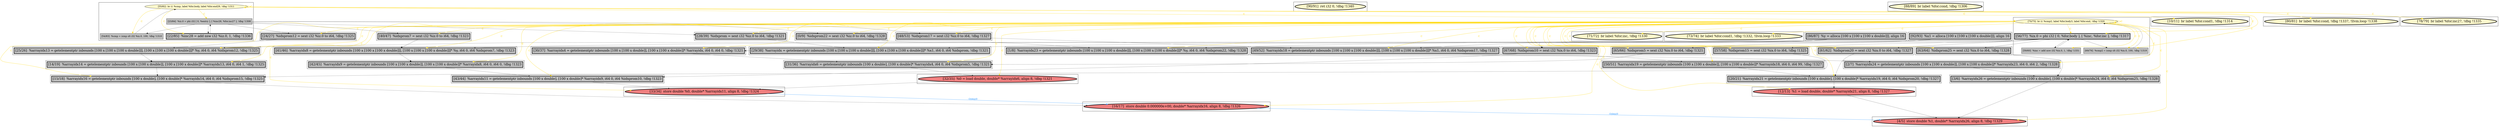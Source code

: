 
digraph G {



node208->node232 [style=solid,color=gold,label="C",penwidth=1.0,fontcolor=gold ]
node208->node228 [style=solid,color=gold,label="C",penwidth=1.0,fontcolor=gold ]
node208->node227 [style=solid,color=gold,label="C",penwidth=1.0,fontcolor=gold ]
node237->node207 [style=solid,color=gold,label="C",penwidth=1.0,fontcolor=gold ]
node208->node235 [style=solid,color=gold,label="C",penwidth=1.0,fontcolor=gold ]
node235->node225 [style=solid,color=black,label="",penwidth=0.5,fontcolor=black ]
node239->node238 [style=solid,color=black,label="",penwidth=0.5,fontcolor=black ]
node208->node218 [style=solid,color=gold,label="C",penwidth=1.0,fontcolor=gold ]
node209->node201 [style=solid,color=black,label="",penwidth=0.5,fontcolor=black ]
node208->node205 [style=solid,color=gold,label="C",penwidth=1.0,fontcolor=gold ]
node208->node234 [style=solid,color=gold,label="C",penwidth=1.0,fontcolor=gold ]
node208->node233 [style=solid,color=gold,label="C",penwidth=1.0,fontcolor=gold ]
node208->node210 [style=solid,color=gold,label="C",penwidth=1.0,fontcolor=gold ]
node209->node200 [style=solid,color=black,label="",penwidth=0.5,fontcolor=black ]
node237->node237 [style=solid,color=gold,label="C",penwidth=1.0,fontcolor=gold ]
node208->node209 [style=solid,color=gold,label="C",penwidth=1.0,fontcolor=gold ]
node237->node239 [style=solid,color=gold,label="C",penwidth=1.0,fontcolor=gold ]
node216->node240 [style=solid,color=black,label="",penwidth=0.5,fontcolor=black ]
node229->node232 [style=solid,color=black,label="",penwidth=0.5,fontcolor=black ]
node208->node230 [style=solid,color=gold,label="C",penwidth=1.0,fontcolor=gold ]
node232->node222 [style=solid,color=black,label="",penwidth=0.5,fontcolor=black ]
node234->node205 [style=solid,color=black,label="",penwidth=0.5,fontcolor=black ]
node239->node206 [style=solid,color=black,label="",penwidth=0.5,fontcolor=black ]
node210->node208 [style=solid,color=black,label="",penwidth=0.5,fontcolor=black ]
node214->node224 [style=solid,color=black,label="",penwidth=0.5,fontcolor=black ]
node208->node200 [style=solid,color=gold,label="C",penwidth=1.0,fontcolor=gold ]
node201->node222 [style=solid,color=black,label="",penwidth=0.5,fontcolor=black ]
node208->node242 [style=solid,color=gold,label="C",penwidth=1.0,fontcolor=gold ]
node208->node201 [style=solid,color=gold,label="C",penwidth=1.0,fontcolor=gold ]
node221->node199 [style=solid,color=black,label="",penwidth=0.5,fontcolor=black ]
node208->node219 [style=solid,color=gold,label="C",penwidth=1.0,fontcolor=gold ]
node221->node229 [style=solid,color=black,label="",penwidth=0.5,fontcolor=black ]
node208->node197 [style=solid,color=gold,label="C",penwidth=1.0,fontcolor=gold ]
node208->node208 [style=solid,color=gold,label="C",penwidth=1.0,fontcolor=gold ]
node208->node217 [style=solid,color=gold,label="C",penwidth=1.0,fontcolor=gold ]
node198->node197 [style=solid,color=black,label="",penwidth=0.5,fontcolor=black ]
node208->node199 [style=solid,color=gold,label="C",penwidth=1.0,fontcolor=gold ]
node208->node216 [style=solid,color=gold,label="C",penwidth=1.0,fontcolor=gold ]
node237->node209 [style=solid,color=gold,label="C",penwidth=1.0,fontcolor=gold ]
node200->node223 [style=solid,color=black,label="",penwidth=0.5,fontcolor=black ]
node208->node206 [style=solid,color=gold,label="C",penwidth=1.0,fontcolor=gold ]
node221->node230 [style=solid,color=black,label="",penwidth=0.5,fontcolor=black ]
node208->node229 [style=solid,color=gold,label="C",penwidth=1.0,fontcolor=gold ]
node208->node224 [style=solid,color=gold,label="C",penwidth=1.0,fontcolor=gold ]
node208->node203 [style=solid,color=gold,label="C",penwidth=1.0,fontcolor=gold ]
node237->node210 [style=solid,color=gold,label="C",penwidth=1.0,fontcolor=gold ]
node199->node198 [style=solid,color=black,label="",penwidth=0.5,fontcolor=black ]
node209->node217 [style=solid,color=black,label="",penwidth=0.5,fontcolor=black ]
node218->node235 [style=solid,color=black,label="",penwidth=0.5,fontcolor=black ]
node233->node234 [style=solid,color=black,label="",penwidth=0.5,fontcolor=black ]
node211->node209 [style=solid,color=black,label="",penwidth=0.5,fontcolor=black ]
node208->node211 [style=solid,color=gold,label="C",penwidth=1.0,fontcolor=gold ]
node240->node243 [style=solid,color=black,label="",penwidth=0.5,fontcolor=black ]
node208->node198 [style=solid,color=gold,label="C",penwidth=1.0,fontcolor=gold ]
node208->node243 [style=solid,color=gold,label="C",penwidth=1.0,fontcolor=gold ]
node237->node236 [style=solid,color=gold,label="C",penwidth=1.0,fontcolor=gold ]
node215->node224 [style=solid,color=black,label="",penwidth=0.5,fontcolor=black ]
node243->node203 [style=solid,color=black,label="",penwidth=0.5,fontcolor=black ]
node209->node211 [style=solid,color=black,label="",penwidth=0.5,fontcolor=black ]
node239->node214 [style=solid,color=black,label="",penwidth=0.5,fontcolor=black ]
node230->node242 [style=solid,color=black,label="",penwidth=0.5,fontcolor=black ]
node205->node235 [style=solid,color=black,label="",penwidth=0.5,fontcolor=black ]
node223->node241 [style=solid,color=black,label="",penwidth=0.5,fontcolor=black ]
node217->node197 [style=solid,color=black,label="",penwidth=0.5,fontcolor=black ]
node208->node202 [style=solid,color=gold,label="C",penwidth=1.0,fontcolor=gold ]
node228->node230 [style=solid,color=black,label="",penwidth=0.5,fontcolor=black ]
node209->node218 [style=solid,color=black,label="",penwidth=0.5,fontcolor=black ]
node208->node222 [style=solid,color=gold,label="C",penwidth=1.0,fontcolor=gold ]
node227->node229 [style=solid,color=black,label="",penwidth=0.5,fontcolor=black ]
node208->node241 [style=solid,color=gold,label="C",penwidth=1.0,fontcolor=gold ]
node208->node204 [style=solid,color=gold,label="C",penwidth=1.0,fontcolor=gold ]
node239->node227 [style=solid,color=black,label="",penwidth=0.5,fontcolor=black ]
node209->node210 [style=solid,color=black,label="",penwidth=0.5,fontcolor=black ]
node239->node236 [style=solid,color=black,label="",penwidth=0.5,fontcolor=black ]
node208->node225 [style=solid,color=gold,label="C",penwidth=1.0,fontcolor=gold ]
node242->node223 [style=solid,color=black,label="",penwidth=0.5,fontcolor=black ]
node226->node240 [style=solid,color=black,label="",penwidth=0.5,fontcolor=black ]
node237->node231 [style=solid,color=gold,label="C",penwidth=1.0,fontcolor=gold ]
node237->node208 [style=solid,color=gold,label="C",penwidth=1.0,fontcolor=gold ]
node215->node234 [style=solid,color=black,label="",penwidth=0.5,fontcolor=black ]
node225->node219 [style=solid,color=black,label="",penwidth=0.5,fontcolor=black ]
node208->node226 [style=solid,color=gold,label="C",penwidth=1.0,fontcolor=gold ]
node239->node233 [style=solid,color=black,label="",penwidth=0.5,fontcolor=black ]
node208->node240 [style=solid,color=gold,label="C",penwidth=1.0,fontcolor=gold ]
node197->node203 [style=solid,color=black,label="",penwidth=0.5,fontcolor=black ]
node238->node239 [style=solid,color=black,label="",penwidth=0.5,fontcolor=black ]
node239->node228 [style=solid,color=black,label="",penwidth=0.5,fontcolor=black ]
node219->node241 [style=solid,color=dodgerblue,label="O|dep|0",penwidth=1.0,fontcolor=dodgerblue ]
node208->node214 [style=solid,color=gold,label="C",penwidth=1.0,fontcolor=gold ]
node209->node216 [style=solid,color=black,label="",penwidth=0.5,fontcolor=black ]
node206->node199 [style=solid,color=black,label="",penwidth=0.5,fontcolor=black ]
node237->node212 [style=solid,color=gold,label="C",penwidth=1.0,fontcolor=gold ]
node224->node226 [style=solid,color=black,label="",penwidth=0.5,fontcolor=black ]
node236->node237 [style=solid,color=black,label="",penwidth=0.5,fontcolor=black ]
node222->node219 [style=solid,color=black,label="",penwidth=0.5,fontcolor=black ]
node208->node223 [style=solid,color=gold,label="C",penwidth=1.0,fontcolor=gold ]
node237->node238 [style=solid,color=gold,label="C",penwidth=1.0,fontcolor=gold ]
node241->node203 [style=solid,color=dodgerblue,label="O|dep|0",penwidth=1.0,fontcolor=dodgerblue ]


subgraph cluster39 {


node242 [penwidth=3.0,fontsize=20,fillcolor=grey,label="[14/19]  %arrayidx14 = getelementptr inbounds [100 x [100 x double]], [100 x [100 x double]]* %arrayidx13, i64 0, i64 1, !dbg !1325",shape=rectangle,style=filled ]



}

subgraph cluster38 {


node241 [penwidth=3.0,fontsize=20,fillcolor=lightcoral,label="[16/17]  store double 0.000000e+00, double* %arrayidx16, align 8, !dbg !1326",shape=ellipse,style=filled ]



}

subgraph cluster37 {


node240 [penwidth=3.0,fontsize=20,fillcolor=grey,label="[20/21]  %arrayidx21 = getelementptr inbounds [100 x double], [100 x double]* %arrayidx19, i64 0, i64 %idxprom20, !dbg !1327",shape=rectangle,style=filled ]



}

subgraph cluster36 {


node238 [penwidth=3.0,fontsize=20,fillcolor=grey,label="[22/85]  %inc28 = add nsw i32 %iz.0, 1, !dbg !1336",shape=rectangle,style=filled ]
node236 [fillcolor=grey,label="[54/83]  %cmp = icmp slt i32 %iz.0, 100, !dbg !1310",shape=rectangle,style=filled ]
node239 [fillcolor=grey,label="[23/84]  %iz.0 = phi i32 [ 0, %entry ], [ %inc28, %for.inc27 ], !dbg !1308",shape=rectangle,style=filled ]
node237 [fillcolor=lemonchiffon,label="[55/82]  br i1 %cmp, label %for.body, label %for.end29, !dbg !1311",shape=ellipse,style=filled ]



}

subgraph cluster15 {


node215 [penwidth=3.0,fontsize=20,fillcolor=grey,label="[92/93]  %x1 = alloca [100 x [100 x [100 x double]]], align 16",shape=rectangle,style=filled ]



}

subgraph cluster40 {


node243 [penwidth=3.0,fontsize=20,fillcolor=lightcoral,label="[12/13]  %1 = load double, double* %arrayidx21, align 8, !dbg !1327",shape=ellipse,style=filled ]



}

subgraph cluster35 {


node235 [penwidth=3.0,fontsize=20,fillcolor=grey,label="[31/36]  %arrayidx6 = getelementptr inbounds [100 x double], [100 x double]* %arrayidx4, i64 0, i64 %idxprom5, !dbg !1321",shape=rectangle,style=filled ]



}

subgraph cluster11 {


node211 [fillcolor=grey,label="[59/60]  %inc = add nsw i32 %ix.0, 1, !dbg !1331",shape=rectangle,style=filled ]
node210 [fillcolor=grey,label="[69/76]  %cmp2 = icmp slt i32 %ix.0, 100, !dbg !1319",shape=rectangle,style=filled ]
node208 [fillcolor=lemonchiffon,label="[70/75]  br i1 %cmp2, label %for.body3, label %for.end, !dbg !1320",shape=ellipse,style=filled ]
node209 [penwidth=3.0,fontsize=20,fillcolor=grey,label="[56/77]  %ix.0 = phi i32 [ 0, %for.body ], [ %inc, %for.inc ], !dbg !1317",shape=rectangle,style=filled ]



}

subgraph cluster19 {


node219 [penwidth=3.0,fontsize=20,fillcolor=lightcoral,label="[33/34]  store double %0, double* %arrayidx11, align 8, !dbg !1324",shape=ellipse,style=filled ]



}

subgraph cluster9 {


node206 [penwidth=3.0,fontsize=20,fillcolor=grey,label="[0/9]  %idxprom22 = sext i32 %iz.0 to i64, !dbg !1328",shape=rectangle,style=filled ]



}

subgraph cluster8 {


node205 [penwidth=3.0,fontsize=20,fillcolor=grey,label="[30/37]  %arrayidx4 = getelementptr inbounds [100 x [100 x double]], [100 x [100 x double]]* %arrayidx, i64 0, i64 0, !dbg !1321",shape=rectangle,style=filled ]



}

subgraph cluster10 {


node207 [penwidth=3.0,fontsize=20,fillcolor=lemonchiffon,label="[10/11]  br label %for.cond1, !dbg !1314",shape=ellipse,style=filled ]



}

subgraph cluster23 {


node223 [penwidth=3.0,fontsize=20,fillcolor=grey,label="[15/18]  %arrayidx16 = getelementptr inbounds [100 x double], [100 x double]* %arrayidx14, i64 0, i64 %idxprom15, !dbg !1325",shape=rectangle,style=filled ]



}

subgraph cluster7 {


node204 [penwidth=3.0,fontsize=20,fillcolor=lemonchiffon,label="[73/74]  br label %for.cond1, !dbg !1332, !llvm.loop !1333",shape=ellipse,style=filled ]



}

subgraph cluster14 {


node214 [penwidth=3.0,fontsize=20,fillcolor=grey,label="[48/53]  %idxprom17 = sext i32 %iz.0 to i64, !dbg !1327",shape=rectangle,style=filled ]



}

subgraph cluster6 {


node203 [penwidth=3.0,fontsize=20,fillcolor=lightcoral,label="[4/5]  store double %1, double* %arrayidx26, align 8, !dbg !1329",shape=ellipse,style=filled ]



}

subgraph cluster30 {


node230 [penwidth=3.0,fontsize=20,fillcolor=grey,label="[25/26]  %arrayidx13 = getelementptr inbounds [100 x [100 x [100 x double]]], [100 x [100 x [100 x double]]]* %y, i64 0, i64 %idxprom12, !dbg !1325",shape=rectangle,style=filled ]



}

subgraph cluster31 {


node231 [penwidth=3.0,fontsize=20,fillcolor=lemonchiffon,label="[80/81]  br label %for.cond, !dbg !1337, !llvm.loop !1338",shape=ellipse,style=filled ]



}

subgraph cluster0 {


node197 [penwidth=3.0,fontsize=20,fillcolor=grey,label="[3/6]  %arrayidx26 = getelementptr inbounds [100 x double], [100 x double]* %arrayidx24, i64 0, i64 %idxprom25, !dbg !1328",shape=rectangle,style=filled ]



}

subgraph cluster13 {


node213 [penwidth=3.0,fontsize=20,fillcolor=lemonchiffon,label="[90/91]  ret i32 0, !dbg !1340",shape=ellipse,style=filled ]



}

subgraph cluster5 {


node202 [penwidth=3.0,fontsize=20,fillcolor=lemonchiffon,label="[71/72]  br label %for.inc, !dbg !1330",shape=ellipse,style=filled ]



}

subgraph cluster1 {


node198 [penwidth=3.0,fontsize=20,fillcolor=grey,label="[2/7]  %arrayidx24 = getelementptr inbounds [100 x [100 x double]], [100 x [100 x double]]* %arrayidx23, i64 0, i64 2, !dbg !1328",shape=rectangle,style=filled ]



}

subgraph cluster32 {


node232 [penwidth=3.0,fontsize=20,fillcolor=grey,label="[42/45]  %arrayidx9 = getelementptr inbounds [100 x [100 x double]], [100 x [100 x double]]* %arrayidx8, i64 0, i64 0, !dbg !1323",shape=rectangle,style=filled ]



}

subgraph cluster3 {


node200 [penwidth=3.0,fontsize=20,fillcolor=grey,label="[57/58]  %idxprom15 = sext i32 %ix.0 to i64, !dbg !1325",shape=rectangle,style=filled ]



}

subgraph cluster4 {


node201 [penwidth=3.0,fontsize=20,fillcolor=grey,label="[67/68]  %idxprom10 = sext i32 %ix.0 to i64, !dbg !1323",shape=rectangle,style=filled ]



}

subgraph cluster17 {


node217 [penwidth=3.0,fontsize=20,fillcolor=grey,label="[63/64]  %idxprom25 = sext i32 %ix.0 to i64, !dbg !1328",shape=rectangle,style=filled ]



}

subgraph cluster16 {


node216 [penwidth=3.0,fontsize=20,fillcolor=grey,label="[61/62]  %idxprom20 = sext i32 %ix.0 to i64, !dbg !1327",shape=rectangle,style=filled ]



}

subgraph cluster2 {


node199 [penwidth=3.0,fontsize=20,fillcolor=grey,label="[1/8]  %arrayidx23 = getelementptr inbounds [100 x [100 x [100 x double]]], [100 x [100 x [100 x double]]]* %y, i64 0, i64 %idxprom22, !dbg !1328",shape=rectangle,style=filled ]



}

subgraph cluster34 {


node234 [penwidth=3.0,fontsize=20,fillcolor=grey,label="[29/38]  %arrayidx = getelementptr inbounds [100 x [100 x [100 x double]]], [100 x [100 x [100 x double]]]* %x1, i64 0, i64 %idxprom, !dbg !1321",shape=rectangle,style=filled ]



}

subgraph cluster22 {


node222 [penwidth=3.0,fontsize=20,fillcolor=grey,label="[43/44]  %arrayidx11 = getelementptr inbounds [100 x double], [100 x double]* %arrayidx9, i64 0, i64 %idxprom10, !dbg !1323",shape=rectangle,style=filled ]



}

subgraph cluster25 {


node225 [penwidth=3.0,fontsize=20,fillcolor=lightcoral,label="[32/35]  %0 = load double, double* %arrayidx6, align 8, !dbg !1321",shape=ellipse,style=filled ]



}

subgraph cluster18 {


node218 [penwidth=3.0,fontsize=20,fillcolor=grey,label="[65/66]  %idxprom5 = sext i32 %ix.0 to i64, !dbg !1321",shape=rectangle,style=filled ]



}

subgraph cluster29 {


node229 [penwidth=3.0,fontsize=20,fillcolor=grey,label="[41/46]  %arrayidx8 = getelementptr inbounds [100 x [100 x [100 x double]]], [100 x [100 x [100 x double]]]* %y, i64 0, i64 %idxprom7, !dbg !1323",shape=rectangle,style=filled ]



}

subgraph cluster20 {


node220 [penwidth=3.0,fontsize=20,fillcolor=lemonchiffon,label="[88/89]  br label %for.cond, !dbg !1306",shape=ellipse,style=filled ]



}

subgraph cluster26 {


node226 [penwidth=3.0,fontsize=20,fillcolor=grey,label="[50/51]  %arrayidx19 = getelementptr inbounds [100 x [100 x double]], [100 x [100 x double]]* %arrayidx18, i64 0, i64 99, !dbg !1327",shape=rectangle,style=filled ]



}

subgraph cluster24 {


node224 [penwidth=3.0,fontsize=20,fillcolor=grey,label="[49/52]  %arrayidx18 = getelementptr inbounds [100 x [100 x [100 x double]]], [100 x [100 x [100 x double]]]* %x1, i64 0, i64 %idxprom17, !dbg !1327",shape=rectangle,style=filled ]



}

subgraph cluster28 {


node228 [penwidth=3.0,fontsize=20,fillcolor=grey,label="[24/27]  %idxprom12 = sext i32 %iz.0 to i64, !dbg !1325",shape=rectangle,style=filled ]



}

subgraph cluster27 {


node227 [penwidth=3.0,fontsize=20,fillcolor=grey,label="[40/47]  %idxprom7 = sext i32 %iz.0 to i64, !dbg !1323",shape=rectangle,style=filled ]



}

subgraph cluster21 {


node221 [penwidth=3.0,fontsize=20,fillcolor=grey,label="[86/87]  %y = alloca [100 x [100 x [100 x double]]], align 16",shape=rectangle,style=filled ]



}

subgraph cluster12 {


node212 [penwidth=3.0,fontsize=20,fillcolor=lemonchiffon,label="[78/79]  br label %for.inc27, !dbg !1335",shape=ellipse,style=filled ]



}

subgraph cluster33 {


node233 [penwidth=3.0,fontsize=20,fillcolor=grey,label="[28/39]  %idxprom = sext i32 %iz.0 to i64, !dbg !1321",shape=rectangle,style=filled ]



}

}
